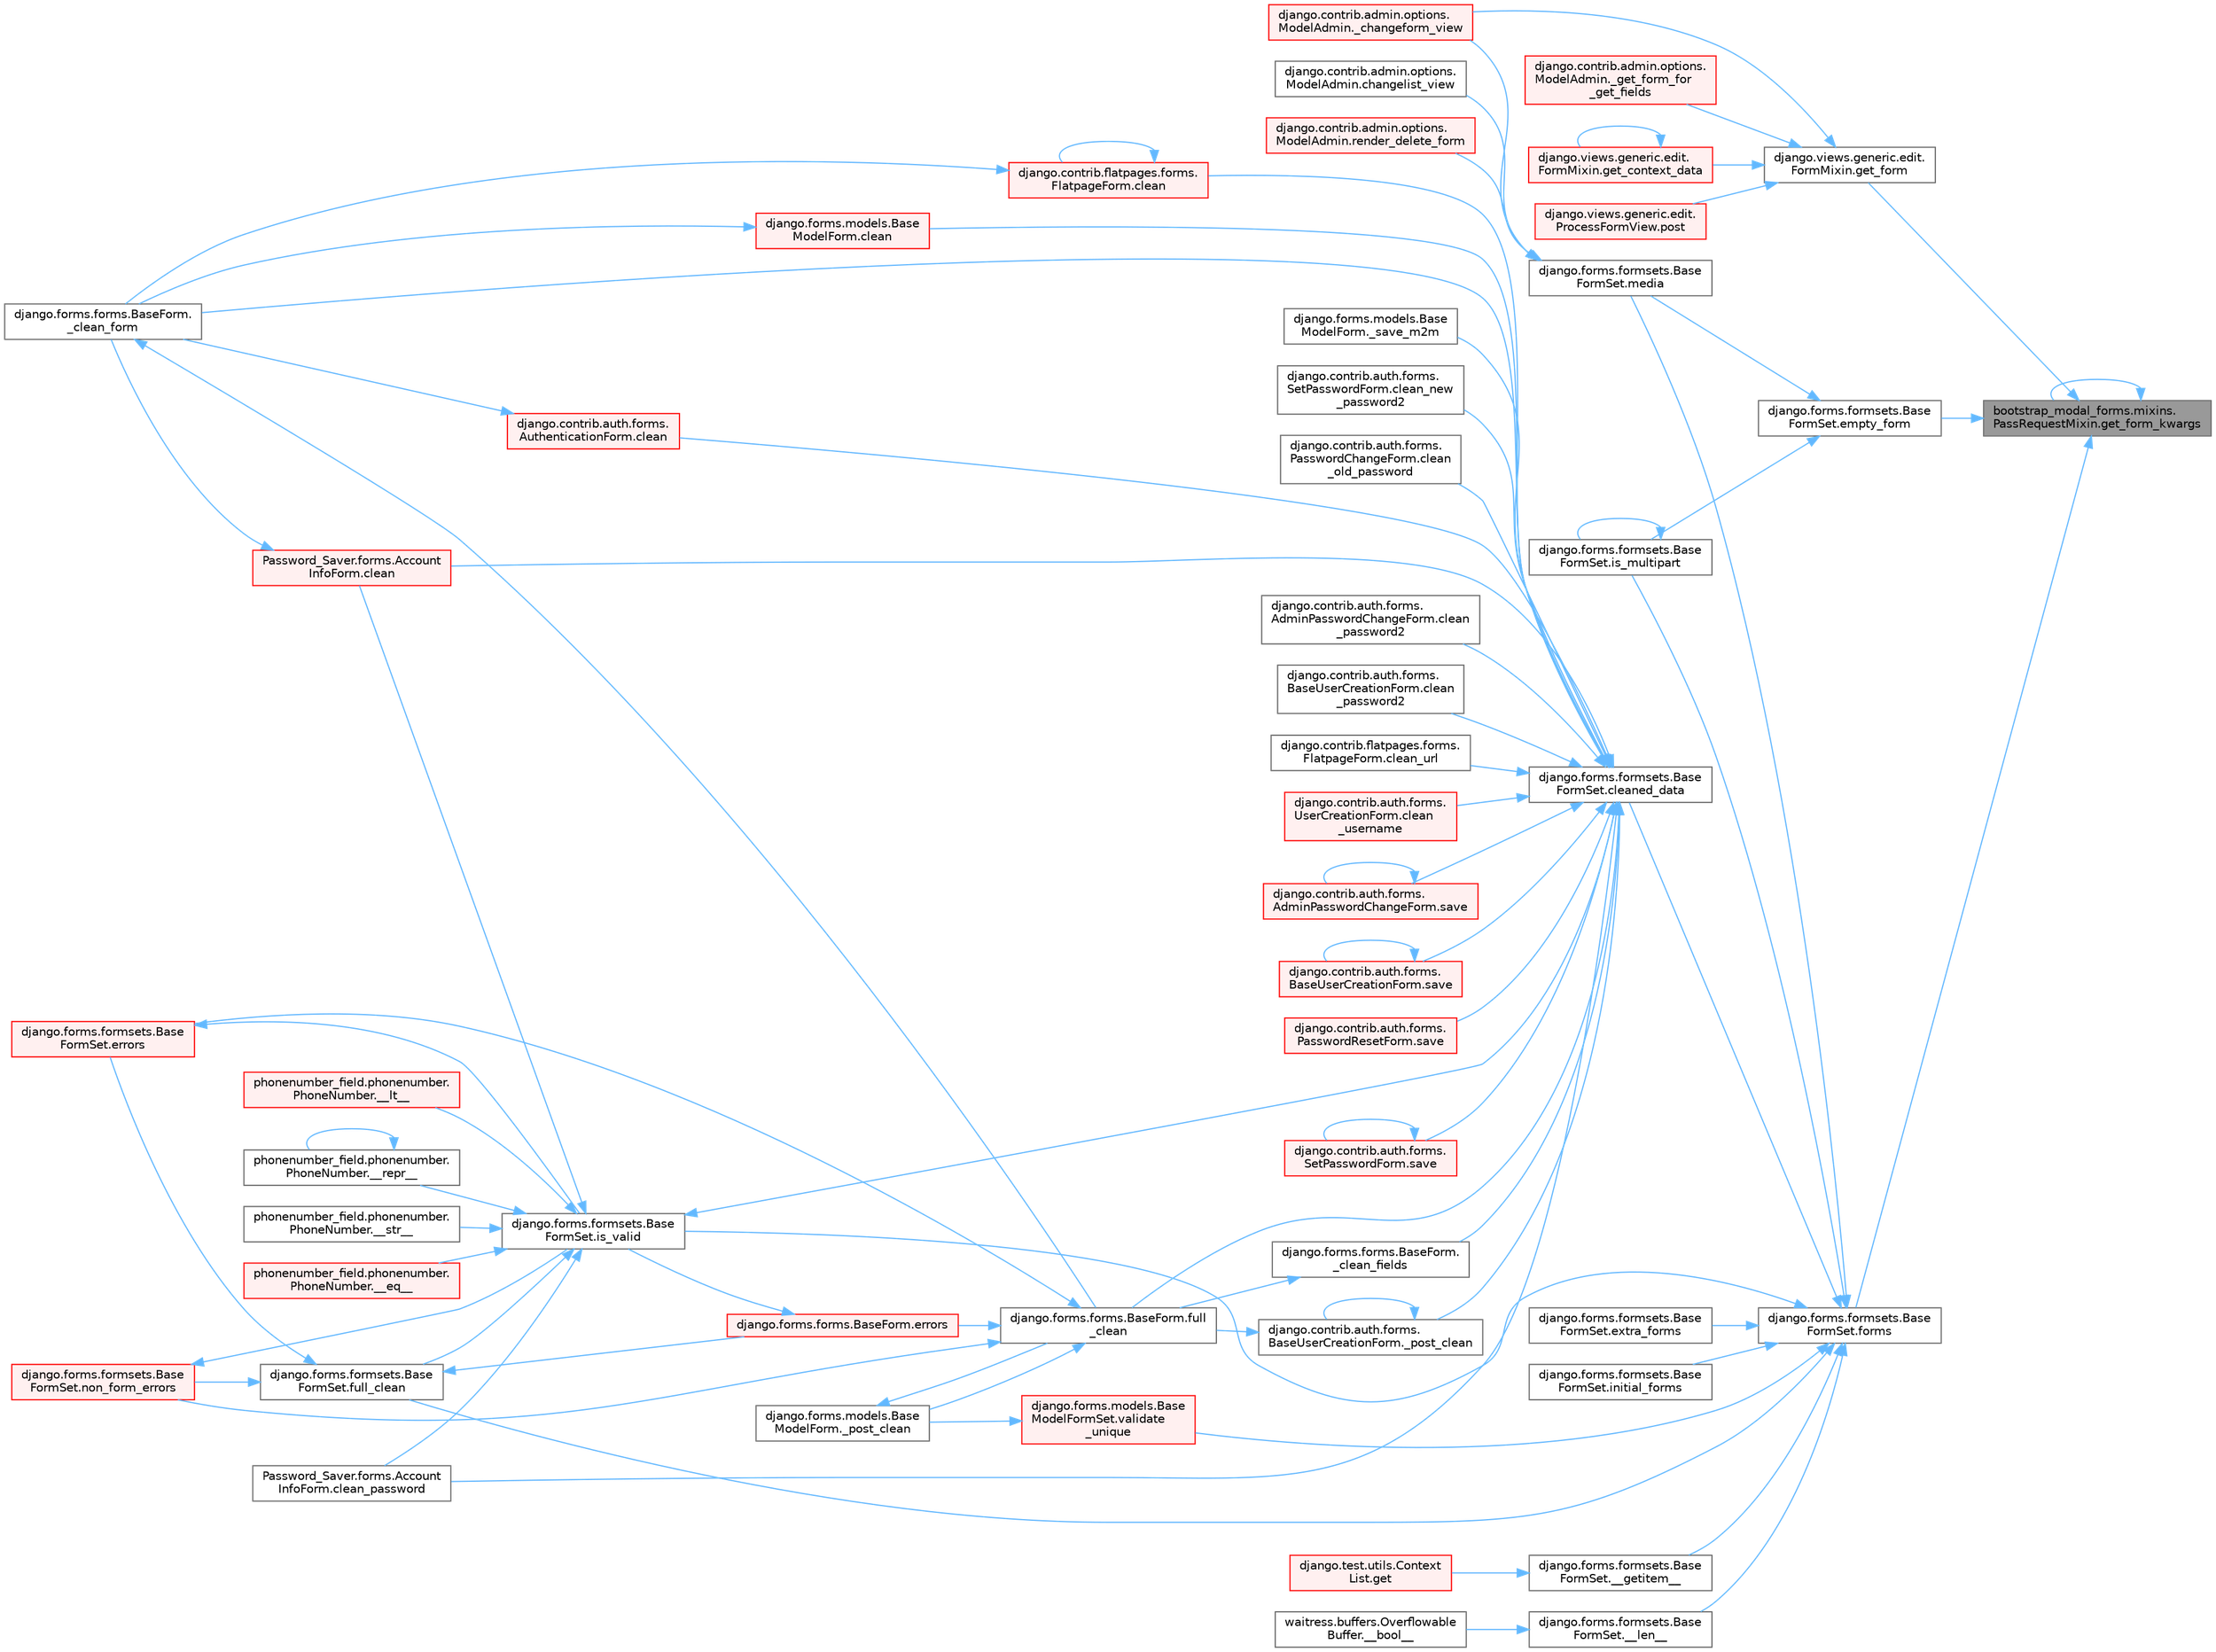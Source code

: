 digraph "bootstrap_modal_forms.mixins.PassRequestMixin.get_form_kwargs"
{
 // LATEX_PDF_SIZE
  bgcolor="transparent";
  edge [fontname=Helvetica,fontsize=10,labelfontname=Helvetica,labelfontsize=10];
  node [fontname=Helvetica,fontsize=10,shape=box,height=0.2,width=0.4];
  rankdir="RL";
  Node1 [id="Node000001",label="bootstrap_modal_forms.mixins.\lPassRequestMixin.get_form_kwargs",height=0.2,width=0.4,color="gray40", fillcolor="grey60", style="filled", fontcolor="black",tooltip=" "];
  Node1 -> Node2 [id="edge1_Node000001_Node000002",dir="back",color="steelblue1",style="solid",tooltip=" "];
  Node2 [id="Node000002",label="django.forms.formsets.Base\lFormSet.empty_form",height=0.2,width=0.4,color="grey40", fillcolor="white", style="filled",URL="$classdjango_1_1forms_1_1formsets_1_1_base_form_set.html#a69a56ef37f740ee182c119cf62cf42a1",tooltip=" "];
  Node2 -> Node3 [id="edge2_Node000002_Node000003",dir="back",color="steelblue1",style="solid",tooltip=" "];
  Node3 [id="Node000003",label="django.forms.formsets.Base\lFormSet.is_multipart",height=0.2,width=0.4,color="grey40", fillcolor="white", style="filled",URL="$classdjango_1_1forms_1_1formsets_1_1_base_form_set.html#a70cb5455998cfb8556810d3215d617c8",tooltip=" "];
  Node3 -> Node3 [id="edge3_Node000003_Node000003",dir="back",color="steelblue1",style="solid",tooltip=" "];
  Node2 -> Node4 [id="edge4_Node000002_Node000004",dir="back",color="steelblue1",style="solid",tooltip=" "];
  Node4 [id="Node000004",label="django.forms.formsets.Base\lFormSet.media",height=0.2,width=0.4,color="grey40", fillcolor="white", style="filled",URL="$classdjango_1_1forms_1_1formsets_1_1_base_form_set.html#a6f8913e4888f6eb8afa928cf91e9c8f9",tooltip=" "];
  Node4 -> Node5 [id="edge5_Node000004_Node000005",dir="back",color="steelblue1",style="solid",tooltip=" "];
  Node5 [id="Node000005",label="django.contrib.admin.options.\lModelAdmin._changeform_view",height=0.2,width=0.4,color="red", fillcolor="#FFF0F0", style="filled",URL="$classdjango_1_1contrib_1_1admin_1_1options_1_1_model_admin.html#a06082f9f8128d66a16cda8098c673dae",tooltip=" "];
  Node4 -> Node9 [id="edge6_Node000004_Node000009",dir="back",color="steelblue1",style="solid",tooltip=" "];
  Node9 [id="Node000009",label="django.contrib.admin.options.\lModelAdmin.changelist_view",height=0.2,width=0.4,color="grey40", fillcolor="white", style="filled",URL="$classdjango_1_1contrib_1_1admin_1_1options_1_1_model_admin.html#af5f3d8010317ded7325e649561a4d909",tooltip=" "];
  Node4 -> Node10 [id="edge7_Node000004_Node000010",dir="back",color="steelblue1",style="solid",tooltip=" "];
  Node10 [id="Node000010",label="django.contrib.admin.options.\lModelAdmin.render_delete_form",height=0.2,width=0.4,color="red", fillcolor="#FFF0F0", style="filled",URL="$classdjango_1_1contrib_1_1admin_1_1options_1_1_model_admin.html#a027ffc94c0e782bdb539dab9e58d293f",tooltip=" "];
  Node1 -> Node13 [id="edge8_Node000001_Node000013",dir="back",color="steelblue1",style="solid",tooltip=" "];
  Node13 [id="Node000013",label="django.forms.formsets.Base\lFormSet.forms",height=0.2,width=0.4,color="grey40", fillcolor="white", style="filled",URL="$classdjango_1_1forms_1_1formsets_1_1_base_form_set.html#a398234150267aa3c6dceaa20a7a507f1",tooltip=" "];
  Node13 -> Node14 [id="edge9_Node000013_Node000014",dir="back",color="steelblue1",style="solid",tooltip=" "];
  Node14 [id="Node000014",label="django.forms.formsets.Base\lFormSet.__getitem__",height=0.2,width=0.4,color="grey40", fillcolor="white", style="filled",URL="$classdjango_1_1forms_1_1formsets_1_1_base_form_set.html#a3ed6460d03a41c30d519e9170d0a17cc",tooltip=" "];
  Node14 -> Node15 [id="edge10_Node000014_Node000015",dir="back",color="steelblue1",style="solid",tooltip=" "];
  Node15 [id="Node000015",label="django.test.utils.Context\lList.get",height=0.2,width=0.4,color="red", fillcolor="#FFF0F0", style="filled",URL="$classdjango_1_1test_1_1utils_1_1_context_list.html#a1797663a8ac92f44dcb9ad281a896842",tooltip=" "];
  Node13 -> Node3175 [id="edge11_Node000013_Node003175",dir="back",color="steelblue1",style="solid",tooltip=" "];
  Node3175 [id="Node003175",label="django.forms.formsets.Base\lFormSet.__len__",height=0.2,width=0.4,color="grey40", fillcolor="white", style="filled",URL="$classdjango_1_1forms_1_1formsets_1_1_base_form_set.html#aa8c1dfbddcb29c04ad7bf814137b3c36",tooltip=" "];
  Node3175 -> Node653 [id="edge12_Node003175_Node000653",dir="back",color="steelblue1",style="solid",tooltip=" "];
  Node653 [id="Node000653",label="waitress.buffers.Overflowable\lBuffer.__bool__",height=0.2,width=0.4,color="grey40", fillcolor="white", style="filled",URL="$classwaitress_1_1buffers_1_1_overflowable_buffer.html#afb6d9eccdeea0e50b91f9281878e017a",tooltip=" "];
  Node13 -> Node1772 [id="edge13_Node000013_Node001772",dir="back",color="steelblue1",style="solid",tooltip=" "];
  Node1772 [id="Node001772",label="django.forms.formsets.Base\lFormSet.cleaned_data",height=0.2,width=0.4,color="grey40", fillcolor="white", style="filled",URL="$classdjango_1_1forms_1_1formsets_1_1_base_form_set.html#ae51d85dd3faa160668adba372c4e87f7",tooltip=" "];
  Node1772 -> Node1773 [id="edge14_Node001772_Node001773",dir="back",color="steelblue1",style="solid",tooltip=" "];
  Node1773 [id="Node001773",label="django.forms.forms.BaseForm.\l_clean_fields",height=0.2,width=0.4,color="grey40", fillcolor="white", style="filled",URL="$classdjango_1_1forms_1_1forms_1_1_base_form.html#a38e014bdeb1b8c2092ec5762f1833d9a",tooltip=" "];
  Node1773 -> Node637 [id="edge15_Node001773_Node000637",dir="back",color="steelblue1",style="solid",tooltip=" "];
  Node637 [id="Node000637",label="django.forms.forms.BaseForm.full\l_clean",height=0.2,width=0.4,color="grey40", fillcolor="white", style="filled",URL="$classdjango_1_1forms_1_1forms_1_1_base_form.html#a396d2448f658dc84a0f0b473ffaae918",tooltip=" "];
  Node637 -> Node638 [id="edge16_Node000637_Node000638",dir="back",color="steelblue1",style="solid",tooltip=" "];
  Node638 [id="Node000638",label="django.forms.models.Base\lModelForm._post_clean",height=0.2,width=0.4,color="grey40", fillcolor="white", style="filled",URL="$classdjango_1_1forms_1_1models_1_1_base_model_form.html#a83e1c0ea3ba97f3a496d07955d1bf124",tooltip=" "];
  Node638 -> Node637 [id="edge17_Node000638_Node000637",dir="back",color="steelblue1",style="solid",tooltip=" "];
  Node637 -> Node639 [id="edge18_Node000637_Node000639",dir="back",color="steelblue1",style="solid",tooltip=" "];
  Node639 [id="Node000639",label="django.forms.forms.BaseForm.errors",height=0.2,width=0.4,color="red", fillcolor="#FFF0F0", style="filled",URL="$classdjango_1_1forms_1_1forms_1_1_base_form.html#aca47cb75eb6c321d1c429b33eca94d49",tooltip=" "];
  Node639 -> Node1791 [id="edge19_Node000639_Node001791",dir="back",color="steelblue1",style="solid",tooltip=" "];
  Node1791 [id="Node001791",label="django.forms.formsets.Base\lFormSet.is_valid",height=0.2,width=0.4,color="grey40", fillcolor="white", style="filled",URL="$classdjango_1_1forms_1_1formsets_1_1_base_form_set.html#a713477cfb7c01e723400df62b49c250c",tooltip=" "];
  Node1791 -> Node1766 [id="edge20_Node001791_Node001766",dir="back",color="steelblue1",style="solid",tooltip=" "];
  Node1766 [id="Node001766",label="phonenumber_field.phonenumber.\lPhoneNumber.__eq__",height=0.2,width=0.4,color="red", fillcolor="#FFF0F0", style="filled",URL="$classphonenumber__field_1_1phonenumber_1_1_phone_number.html#a999c32cd1bfa2dd5c7df70781b09c68b",tooltip=" "];
  Node1791 -> Node1767 [id="edge21_Node001791_Node001767",dir="back",color="steelblue1",style="solid",tooltip=" "];
  Node1767 [id="Node001767",label="phonenumber_field.phonenumber.\lPhoneNumber.__lt__",height=0.2,width=0.4,color="red", fillcolor="#FFF0F0", style="filled",URL="$classphonenumber__field_1_1phonenumber_1_1_phone_number.html#ab94d02fbeda1355644c6c1b3d6f3d9ba",tooltip=" "];
  Node1791 -> Node1768 [id="edge22_Node001791_Node001768",dir="back",color="steelblue1",style="solid",tooltip=" "];
  Node1768 [id="Node001768",label="phonenumber_field.phonenumber.\lPhoneNumber.__repr__",height=0.2,width=0.4,color="grey40", fillcolor="white", style="filled",URL="$classphonenumber__field_1_1phonenumber_1_1_phone_number.html#a5420c965a5ecfad87cb6bce245cd91a5",tooltip=" "];
  Node1768 -> Node1768 [id="edge23_Node001768_Node001768",dir="back",color="steelblue1",style="solid",tooltip=" "];
  Node1791 -> Node1769 [id="edge24_Node001791_Node001769",dir="back",color="steelblue1",style="solid",tooltip=" "];
  Node1769 [id="Node001769",label="phonenumber_field.phonenumber.\lPhoneNumber.__str__",height=0.2,width=0.4,color="grey40", fillcolor="white", style="filled",URL="$classphonenumber__field_1_1phonenumber_1_1_phone_number.html#a773f55fba29310ea2218e4bbca83ba6d",tooltip=" "];
  Node1791 -> Node1770 [id="edge25_Node001791_Node001770",dir="back",color="steelblue1",style="solid",tooltip=" "];
  Node1770 [id="Node001770",label="Password_Saver.forms.Account\lInfoForm.clean",height=0.2,width=0.4,color="red", fillcolor="#FFF0F0", style="filled",URL="$class_password___saver_1_1forms_1_1_account_info_form.html#a89126d6030ebafc64c8aeeb352113c54",tooltip=" "];
  Node1770 -> Node636 [id="edge26_Node001770_Node000636",dir="back",color="steelblue1",style="solid",tooltip=" "];
  Node636 [id="Node000636",label="django.forms.forms.BaseForm.\l_clean_form",height=0.2,width=0.4,color="grey40", fillcolor="white", style="filled",URL="$classdjango_1_1forms_1_1forms_1_1_base_form.html#ae5eed108001c1a75985b75174fe23f1f",tooltip=" "];
  Node636 -> Node637 [id="edge27_Node000636_Node000637",dir="back",color="steelblue1",style="solid",tooltip=" "];
  Node1791 -> Node1771 [id="edge28_Node001791_Node001771",dir="back",color="steelblue1",style="solid",tooltip=" "];
  Node1771 [id="Node001771",label="Password_Saver.forms.Account\lInfoForm.clean_password",height=0.2,width=0.4,color="grey40", fillcolor="white", style="filled",URL="$class_password___saver_1_1forms_1_1_account_info_form.html#a6397d8e90a910bed34ed0ebcf5f74a4e",tooltip=" "];
  Node1791 -> Node1772 [id="edge29_Node001791_Node001772",dir="back",color="steelblue1",style="solid",tooltip=" "];
  Node1791 -> Node1792 [id="edge30_Node001791_Node001792",dir="back",color="steelblue1",style="solid",tooltip=" "];
  Node1792 [id="Node001792",label="django.forms.formsets.Base\lFormSet.full_clean",height=0.2,width=0.4,color="grey40", fillcolor="white", style="filled",URL="$classdjango_1_1forms_1_1formsets_1_1_base_form_set.html#aa475bdb58853c14bfcd93bd7b494e3b1",tooltip=" "];
  Node1792 -> Node639 [id="edge31_Node001792_Node000639",dir="back",color="steelblue1",style="solid",tooltip=" "];
  Node1792 -> Node679 [id="edge32_Node001792_Node000679",dir="back",color="steelblue1",style="solid",tooltip=" "];
  Node679 [id="Node000679",label="django.forms.formsets.Base\lFormSet.errors",height=0.2,width=0.4,color="red", fillcolor="#FFF0F0", style="filled",URL="$classdjango_1_1forms_1_1formsets_1_1_base_form_set.html#a9e249e2240c3ae2775249e3d3da42020",tooltip=" "];
  Node679 -> Node1791 [id="edge33_Node000679_Node001791",dir="back",color="steelblue1",style="solid",tooltip=" "];
  Node1792 -> Node1793 [id="edge34_Node001792_Node001793",dir="back",color="steelblue1",style="solid",tooltip=" "];
  Node1793 [id="Node001793",label="django.forms.formsets.Base\lFormSet.non_form_errors",height=0.2,width=0.4,color="red", fillcolor="#FFF0F0", style="filled",URL="$classdjango_1_1forms_1_1formsets_1_1_base_form_set.html#a8b499fb5fdd72c59134bf40aeac2de3c",tooltip=" "];
  Node1793 -> Node1791 [id="edge35_Node001793_Node001791",dir="back",color="steelblue1",style="solid",tooltip=" "];
  Node637 -> Node679 [id="edge36_Node000637_Node000679",dir="back",color="steelblue1",style="solid",tooltip=" "];
  Node637 -> Node1793 [id="edge37_Node000637_Node001793",dir="back",color="steelblue1",style="solid",tooltip=" "];
  Node1772 -> Node636 [id="edge38_Node001772_Node000636",dir="back",color="steelblue1",style="solid",tooltip=" "];
  Node1772 -> Node1774 [id="edge39_Node001772_Node001774",dir="back",color="steelblue1",style="solid",tooltip=" "];
  Node1774 [id="Node001774",label="django.contrib.auth.forms.\lBaseUserCreationForm._post_clean",height=0.2,width=0.4,color="grey40", fillcolor="white", style="filled",URL="$classdjango_1_1contrib_1_1auth_1_1forms_1_1_base_user_creation_form.html#aa7775ca44825f4bfa9262b10a9c0281c",tooltip=" "];
  Node1774 -> Node1774 [id="edge40_Node001774_Node001774",dir="back",color="steelblue1",style="solid",tooltip=" "];
  Node1774 -> Node637 [id="edge41_Node001774_Node000637",dir="back",color="steelblue1",style="solid",tooltip=" "];
  Node1772 -> Node1775 [id="edge42_Node001772_Node001775",dir="back",color="steelblue1",style="solid",tooltip=" "];
  Node1775 [id="Node001775",label="django.forms.models.Base\lModelForm._save_m2m",height=0.2,width=0.4,color="grey40", fillcolor="white", style="filled",URL="$classdjango_1_1forms_1_1models_1_1_base_model_form.html#a8e143465fa5977b65ce53f521fa65067",tooltip=" "];
  Node1772 -> Node677 [id="edge43_Node001772_Node000677",dir="back",color="steelblue1",style="solid",tooltip=" "];
  Node677 [id="Node000677",label="django.contrib.auth.forms.\lAuthenticationForm.clean",height=0.2,width=0.4,color="red", fillcolor="#FFF0F0", style="filled",URL="$classdjango_1_1contrib_1_1auth_1_1forms_1_1_authentication_form.html#a92d28be6696caa8d1b7068eefe81793a",tooltip=" "];
  Node677 -> Node636 [id="edge44_Node000677_Node000636",dir="back",color="steelblue1",style="solid",tooltip=" "];
  Node1772 -> Node1776 [id="edge45_Node001772_Node001776",dir="back",color="steelblue1",style="solid",tooltip=" "];
  Node1776 [id="Node001776",label="django.contrib.flatpages.forms.\lFlatpageForm.clean",height=0.2,width=0.4,color="red", fillcolor="#FFF0F0", style="filled",URL="$classdjango_1_1contrib_1_1flatpages_1_1forms_1_1_flatpage_form.html#a0deb29d4415dbd84c765b5972de07e52",tooltip=" "];
  Node1776 -> Node636 [id="edge46_Node001776_Node000636",dir="back",color="steelblue1",style="solid",tooltip=" "];
  Node1776 -> Node1776 [id="edge47_Node001776_Node001776",dir="back",color="steelblue1",style="solid",tooltip=" "];
  Node1772 -> Node1777 [id="edge48_Node001772_Node001777",dir="back",color="steelblue1",style="solid",tooltip=" "];
  Node1777 [id="Node001777",label="django.forms.models.Base\lModelForm.clean",height=0.2,width=0.4,color="red", fillcolor="#FFF0F0", style="filled",URL="$classdjango_1_1forms_1_1models_1_1_base_model_form.html#a6a374c3b609f402d6566b2ee3ff98672",tooltip=" "];
  Node1777 -> Node636 [id="edge49_Node001777_Node000636",dir="back",color="steelblue1",style="solid",tooltip=" "];
  Node1772 -> Node1770 [id="edge50_Node001772_Node001770",dir="back",color="steelblue1",style="solid",tooltip=" "];
  Node1772 -> Node1778 [id="edge51_Node001772_Node001778",dir="back",color="steelblue1",style="solid",tooltip=" "];
  Node1778 [id="Node001778",label="django.contrib.auth.forms.\lSetPasswordForm.clean_new\l_password2",height=0.2,width=0.4,color="grey40", fillcolor="white", style="filled",URL="$classdjango_1_1contrib_1_1auth_1_1forms_1_1_set_password_form.html#aefb49bddbbf63909718ecac6718b609d",tooltip=" "];
  Node1772 -> Node1779 [id="edge52_Node001772_Node001779",dir="back",color="steelblue1",style="solid",tooltip=" "];
  Node1779 [id="Node001779",label="django.contrib.auth.forms.\lPasswordChangeForm.clean\l_old_password",height=0.2,width=0.4,color="grey40", fillcolor="white", style="filled",URL="$classdjango_1_1contrib_1_1auth_1_1forms_1_1_password_change_form.html#a4d339cd14a321ba76cb6caf226c56d8d",tooltip=" "];
  Node1772 -> Node1771 [id="edge53_Node001772_Node001771",dir="back",color="steelblue1",style="solid",tooltip=" "];
  Node1772 -> Node1780 [id="edge54_Node001772_Node001780",dir="back",color="steelblue1",style="solid",tooltip=" "];
  Node1780 [id="Node001780",label="django.contrib.auth.forms.\lAdminPasswordChangeForm.clean\l_password2",height=0.2,width=0.4,color="grey40", fillcolor="white", style="filled",URL="$classdjango_1_1contrib_1_1auth_1_1forms_1_1_admin_password_change_form.html#a7e2cc7b4982538a54fc20fb155285496",tooltip=" "];
  Node1772 -> Node1781 [id="edge55_Node001772_Node001781",dir="back",color="steelblue1",style="solid",tooltip=" "];
  Node1781 [id="Node001781",label="django.contrib.auth.forms.\lBaseUserCreationForm.clean\l_password2",height=0.2,width=0.4,color="grey40", fillcolor="white", style="filled",URL="$classdjango_1_1contrib_1_1auth_1_1forms_1_1_base_user_creation_form.html#afe0d67cb9bbafa947e8c7ba75e6b8dd2",tooltip=" "];
  Node1772 -> Node1782 [id="edge56_Node001772_Node001782",dir="back",color="steelblue1",style="solid",tooltip=" "];
  Node1782 [id="Node001782",label="django.contrib.flatpages.forms.\lFlatpageForm.clean_url",height=0.2,width=0.4,color="grey40", fillcolor="white", style="filled",URL="$classdjango_1_1contrib_1_1flatpages_1_1forms_1_1_flatpage_form.html#a754fc61d64c13e49b6efd2b81954180c",tooltip=" "];
  Node1772 -> Node1783 [id="edge57_Node001772_Node001783",dir="back",color="steelblue1",style="solid",tooltip=" "];
  Node1783 [id="Node001783",label="django.contrib.auth.forms.\lUserCreationForm.clean\l_username",height=0.2,width=0.4,color="red", fillcolor="#FFF0F0", style="filled",URL="$classdjango_1_1contrib_1_1auth_1_1forms_1_1_user_creation_form.html#ab825a1782c52e0106904118ba584f68d",tooltip=" "];
  Node1772 -> Node637 [id="edge58_Node001772_Node000637",dir="back",color="steelblue1",style="solid",tooltip=" "];
  Node1772 -> Node1787 [id="edge59_Node001772_Node001787",dir="back",color="steelblue1",style="solid",tooltip=" "];
  Node1787 [id="Node001787",label="django.contrib.auth.forms.\lAdminPasswordChangeForm.save",height=0.2,width=0.4,color="red", fillcolor="#FFF0F0", style="filled",URL="$classdjango_1_1contrib_1_1auth_1_1forms_1_1_admin_password_change_form.html#ae15e853bc0c64b8b061876b4987d63fc",tooltip=" "];
  Node1787 -> Node1787 [id="edge60_Node001787_Node001787",dir="back",color="steelblue1",style="solid",tooltip=" "];
  Node1772 -> Node1788 [id="edge61_Node001772_Node001788",dir="back",color="steelblue1",style="solid",tooltip=" "];
  Node1788 [id="Node001788",label="django.contrib.auth.forms.\lBaseUserCreationForm.save",height=0.2,width=0.4,color="red", fillcolor="#FFF0F0", style="filled",URL="$classdjango_1_1contrib_1_1auth_1_1forms_1_1_base_user_creation_form.html#a5375478a3c6ff7c9d6983081bb2e46c0",tooltip=" "];
  Node1788 -> Node1788 [id="edge62_Node001788_Node001788",dir="back",color="steelblue1",style="solid",tooltip=" "];
  Node1772 -> Node1789 [id="edge63_Node001772_Node001789",dir="back",color="steelblue1",style="solid",tooltip=" "];
  Node1789 [id="Node001789",label="django.contrib.auth.forms.\lPasswordResetForm.save",height=0.2,width=0.4,color="red", fillcolor="#FFF0F0", style="filled",URL="$classdjango_1_1contrib_1_1auth_1_1forms_1_1_password_reset_form.html#a08fea86409996b9e4ceb5515c94c15be",tooltip=" "];
  Node1772 -> Node1790 [id="edge64_Node001772_Node001790",dir="back",color="steelblue1",style="solid",tooltip=" "];
  Node1790 [id="Node001790",label="django.contrib.auth.forms.\lSetPasswordForm.save",height=0.2,width=0.4,color="red", fillcolor="#FFF0F0", style="filled",URL="$classdjango_1_1contrib_1_1auth_1_1forms_1_1_set_password_form.html#ac95fe41703972b1012ff86602e2d4896",tooltip=" "];
  Node1790 -> Node1790 [id="edge65_Node001790_Node001790",dir="back",color="steelblue1",style="solid",tooltip=" "];
  Node13 -> Node1916 [id="edge66_Node000013_Node001916",dir="back",color="steelblue1",style="solid",tooltip=" "];
  Node1916 [id="Node001916",label="django.forms.formsets.Base\lFormSet.extra_forms",height=0.2,width=0.4,color="grey40", fillcolor="white", style="filled",URL="$classdjango_1_1forms_1_1formsets_1_1_base_form_set.html#a80e8dd7968259b3ccdfd86ac190c342a",tooltip=" "];
  Node13 -> Node1792 [id="edge67_Node000013_Node001792",dir="back",color="steelblue1",style="solid",tooltip=" "];
  Node13 -> Node1917 [id="edge68_Node000013_Node001917",dir="back",color="steelblue1",style="solid",tooltip=" "];
  Node1917 [id="Node001917",label="django.forms.formsets.Base\lFormSet.initial_forms",height=0.2,width=0.4,color="grey40", fillcolor="white", style="filled",URL="$classdjango_1_1forms_1_1formsets_1_1_base_form_set.html#a36a0e4b12f42f368c74d3a704cc58d03",tooltip=" "];
  Node13 -> Node3 [id="edge69_Node000013_Node000003",dir="back",color="steelblue1",style="solid",tooltip=" "];
  Node13 -> Node1791 [id="edge70_Node000013_Node001791",dir="back",color="steelblue1",style="solid",tooltip=" "];
  Node13 -> Node4 [id="edge71_Node000013_Node000004",dir="back",color="steelblue1",style="solid",tooltip=" "];
  Node13 -> Node3176 [id="edge72_Node000013_Node003176",dir="back",color="steelblue1",style="solid",tooltip=" "];
  Node3176 [id="Node003176",label="django.forms.models.Base\lModelFormSet.validate\l_unique",height=0.2,width=0.4,color="red", fillcolor="#FFF0F0", style="filled",URL="$classdjango_1_1forms_1_1models_1_1_base_model_form_set.html#a0d01f97a86fd02a126b2fd51d02fd07d",tooltip=" "];
  Node3176 -> Node638 [id="edge73_Node003176_Node000638",dir="back",color="steelblue1",style="solid",tooltip=" "];
  Node1 -> Node1897 [id="edge74_Node000001_Node001897",dir="back",color="steelblue1",style="solid",tooltip=" "];
  Node1897 [id="Node001897",label="django.views.generic.edit.\lFormMixin.get_form",height=0.2,width=0.4,color="grey40", fillcolor="white", style="filled",URL="$classdjango_1_1views_1_1generic_1_1edit_1_1_form_mixin.html#af3ab4348d2bf2a9b5ceb04c079a20ea5",tooltip=" "];
  Node1897 -> Node5 [id="edge75_Node001897_Node000005",dir="back",color="steelblue1",style="solid",tooltip=" "];
  Node1897 -> Node1898 [id="edge76_Node001897_Node001898",dir="back",color="steelblue1",style="solid",tooltip=" "];
  Node1898 [id="Node001898",label="django.contrib.admin.options.\lModelAdmin._get_form_for\l_get_fields",height=0.2,width=0.4,color="red", fillcolor="#FFF0F0", style="filled",URL="$classdjango_1_1contrib_1_1admin_1_1options_1_1_model_admin.html#a933e77f90faca22f9caf6b89abb99d94",tooltip=" "];
  Node1897 -> Node1902 [id="edge77_Node001897_Node001902",dir="back",color="steelblue1",style="solid",tooltip=" "];
  Node1902 [id="Node001902",label="django.views.generic.edit.\lFormMixin.get_context_data",height=0.2,width=0.4,color="red", fillcolor="#FFF0F0", style="filled",URL="$classdjango_1_1views_1_1generic_1_1edit_1_1_form_mixin.html#acde4b1eaeec02ebbce51ac4355653d5b",tooltip=" "];
  Node1902 -> Node1902 [id="edge78_Node001902_Node001902",dir="back",color="steelblue1",style="solid",tooltip=" "];
  Node1897 -> Node1904 [id="edge79_Node001897_Node001904",dir="back",color="steelblue1",style="solid",tooltip=" "];
  Node1904 [id="Node001904",label="django.views.generic.edit.\lProcessFormView.post",height=0.2,width=0.4,color="red", fillcolor="#FFF0F0", style="filled",URL="$classdjango_1_1views_1_1generic_1_1edit_1_1_process_form_view.html#a6cf9ff8c9dd22e940a921672ddd1fa0e",tooltip=" "];
  Node1 -> Node1 [id="edge80_Node000001_Node000001",dir="back",color="steelblue1",style="solid",tooltip=" "];
}
